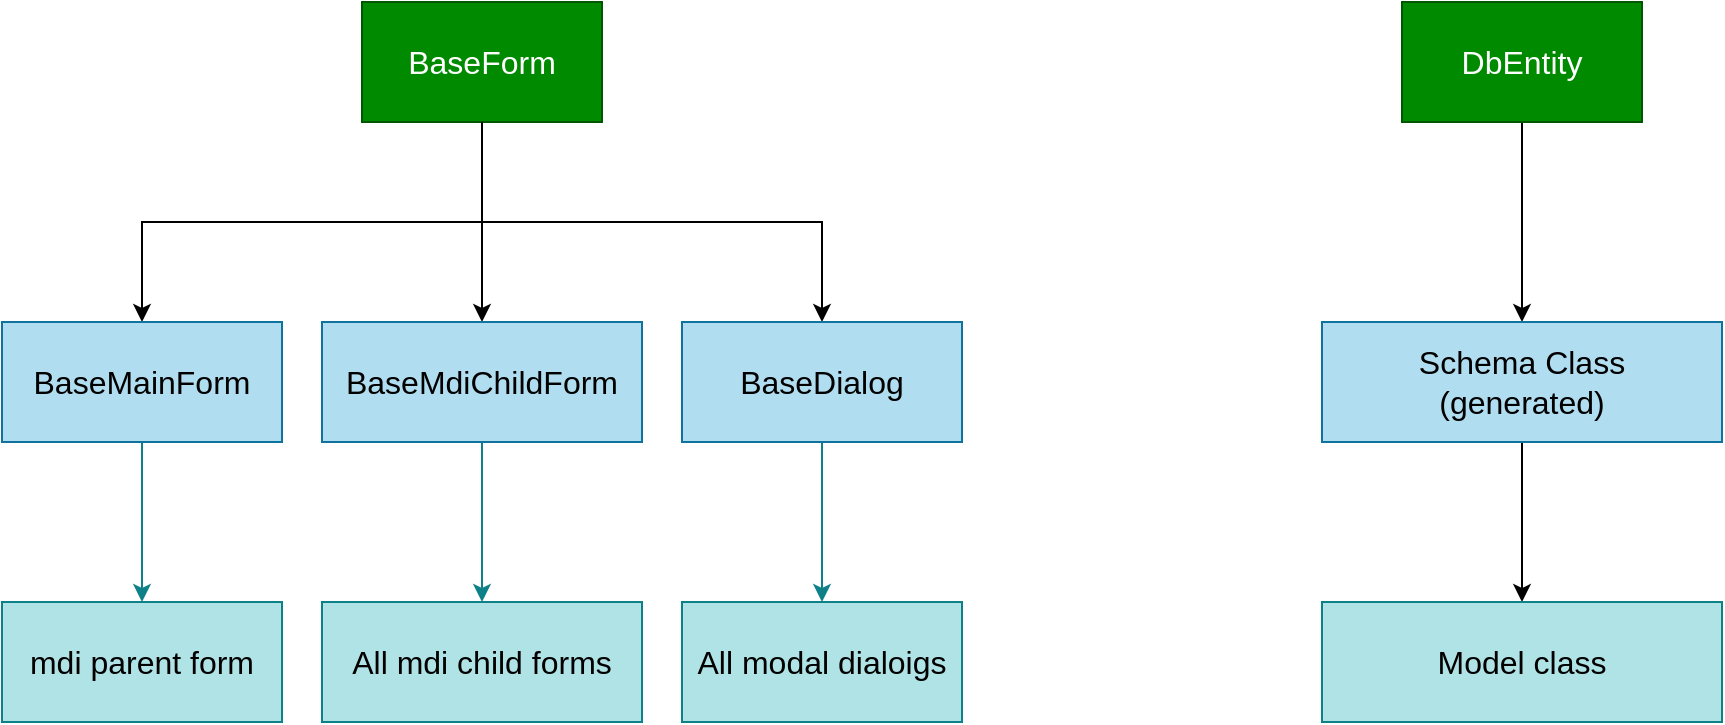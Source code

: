 <mxfile version="21.3.7" type="device">
  <diagram name="Seite-1" id="89KPeHbrgemBBYLAuBkS">
    <mxGraphModel dx="1668" dy="974" grid="1" gridSize="10" guides="1" tooltips="1" connect="1" arrows="1" fold="1" page="1" pageScale="1" pageWidth="1100" pageHeight="850" math="0" shadow="0">
      <root>
        <mxCell id="0" />
        <mxCell id="1" parent="0" />
        <mxCell id="ybO25pjBKPWHzUrDpzSZ-5" value="" style="edgeStyle=orthogonalEdgeStyle;rounded=0;orthogonalLoop=1;jettySize=auto;html=1;exitX=0.5;exitY=1;exitDx=0;exitDy=0;fontSize=16;" edge="1" parent="1" source="ybO25pjBKPWHzUrDpzSZ-1" target="ybO25pjBKPWHzUrDpzSZ-3">
          <mxGeometry relative="1" as="geometry" />
        </mxCell>
        <mxCell id="ybO25pjBKPWHzUrDpzSZ-8" value="" style="edgeStyle=orthogonalEdgeStyle;rounded=0;orthogonalLoop=1;jettySize=auto;html=1;entryX=0.5;entryY=0;entryDx=0;entryDy=0;fontSize=16;" edge="1" parent="1" source="ybO25pjBKPWHzUrDpzSZ-1" target="ybO25pjBKPWHzUrDpzSZ-6">
          <mxGeometry relative="1" as="geometry">
            <mxPoint x="280" y="150" as="targetPoint" />
          </mxGeometry>
        </mxCell>
        <mxCell id="ybO25pjBKPWHzUrDpzSZ-1" value="BaseForm" style="rounded=0;whiteSpace=wrap;html=1;fillColor=#008a00;fontColor=#ffffff;strokeColor=#005700;fontSize=16;" vertex="1" parent="1">
          <mxGeometry x="240" y="120" width="120" height="60" as="geometry" />
        </mxCell>
        <mxCell id="ybO25pjBKPWHzUrDpzSZ-20" value="" style="edgeStyle=orthogonalEdgeStyle;rounded=0;orthogonalLoop=1;jettySize=auto;html=1;fontSize=16;fillColor=#b0e3e6;strokeColor=#0e8088;" edge="1" parent="1" source="ybO25pjBKPWHzUrDpzSZ-3" target="ybO25pjBKPWHzUrDpzSZ-19">
          <mxGeometry relative="1" as="geometry" />
        </mxCell>
        <mxCell id="ybO25pjBKPWHzUrDpzSZ-3" value="BaseMainForm" style="rounded=0;whiteSpace=wrap;html=1;fontSize=16;fillColor=#b1ddf0;strokeColor=#10739e;" vertex="1" parent="1">
          <mxGeometry x="60" y="280" width="140" height="60" as="geometry" />
        </mxCell>
        <mxCell id="ybO25pjBKPWHzUrDpzSZ-22" value="" style="edgeStyle=orthogonalEdgeStyle;rounded=0;orthogonalLoop=1;jettySize=auto;html=1;fontSize=16;fillColor=#b0e3e6;strokeColor=#0e8088;" edge="1" parent="1" source="ybO25pjBKPWHzUrDpzSZ-6" target="ybO25pjBKPWHzUrDpzSZ-21">
          <mxGeometry relative="1" as="geometry" />
        </mxCell>
        <mxCell id="ybO25pjBKPWHzUrDpzSZ-6" value="BaseMdiChildForm" style="rounded=0;whiteSpace=wrap;html=1;fontSize=16;fillColor=#b1ddf0;strokeColor=#10739e;" vertex="1" parent="1">
          <mxGeometry x="220" y="280" width="160" height="60" as="geometry" />
        </mxCell>
        <mxCell id="ybO25pjBKPWHzUrDpzSZ-12" value="" style="edgeStyle=orthogonalEdgeStyle;rounded=0;orthogonalLoop=1;jettySize=auto;html=1;entryX=0.5;entryY=0;entryDx=0;entryDy=0;exitX=0.5;exitY=1;exitDx=0;exitDy=0;fontSize=16;" edge="1" parent="1" target="ybO25pjBKPWHzUrDpzSZ-13" source="ybO25pjBKPWHzUrDpzSZ-1">
          <mxGeometry relative="1" as="geometry">
            <mxPoint x="360" y="150" as="sourcePoint" />
            <mxPoint x="440" y="150" as="targetPoint" />
          </mxGeometry>
        </mxCell>
        <mxCell id="ybO25pjBKPWHzUrDpzSZ-24" value="" style="edgeStyle=orthogonalEdgeStyle;rounded=0;orthogonalLoop=1;jettySize=auto;html=1;fontSize=16;fillColor=#b0e3e6;strokeColor=#0e8088;" edge="1" parent="1" source="ybO25pjBKPWHzUrDpzSZ-13" target="ybO25pjBKPWHzUrDpzSZ-23">
          <mxGeometry relative="1" as="geometry" />
        </mxCell>
        <mxCell id="ybO25pjBKPWHzUrDpzSZ-13" value="BaseDialog" style="rounded=0;whiteSpace=wrap;html=1;fontSize=16;fillColor=#b1ddf0;strokeColor=#10739e;" vertex="1" parent="1">
          <mxGeometry x="400" y="280" width="140" height="60" as="geometry" />
        </mxCell>
        <mxCell id="ybO25pjBKPWHzUrDpzSZ-16" value="" style="edgeStyle=orthogonalEdgeStyle;rounded=0;orthogonalLoop=1;jettySize=auto;html=1;fontSize=16;" edge="1" parent="1" source="ybO25pjBKPWHzUrDpzSZ-14" target="ybO25pjBKPWHzUrDpzSZ-15">
          <mxGeometry relative="1" as="geometry" />
        </mxCell>
        <mxCell id="ybO25pjBKPWHzUrDpzSZ-14" value="DbEntity" style="rounded=0;whiteSpace=wrap;html=1;fillColor=#008a00;fontColor=#ffffff;strokeColor=#005700;fontSize=16;" vertex="1" parent="1">
          <mxGeometry x="760" y="120" width="120" height="60" as="geometry" />
        </mxCell>
        <mxCell id="ybO25pjBKPWHzUrDpzSZ-18" value="" style="edgeStyle=orthogonalEdgeStyle;rounded=0;orthogonalLoop=1;jettySize=auto;html=1;fontSize=16;" edge="1" parent="1" source="ybO25pjBKPWHzUrDpzSZ-15" target="ybO25pjBKPWHzUrDpzSZ-17">
          <mxGeometry relative="1" as="geometry" />
        </mxCell>
        <mxCell id="ybO25pjBKPWHzUrDpzSZ-15" value="Schema Class&lt;br style=&quot;font-size: 16px;&quot;&gt;(generated)" style="rounded=0;whiteSpace=wrap;html=1;fontSize=16;fillColor=#b1ddf0;strokeColor=#10739e;" vertex="1" parent="1">
          <mxGeometry x="720" y="280" width="200" height="60" as="geometry" />
        </mxCell>
        <mxCell id="ybO25pjBKPWHzUrDpzSZ-17" value="Model class" style="rounded=0;whiteSpace=wrap;html=1;fontSize=16;fillColor=#b0e3e6;strokeColor=#0e8088;" vertex="1" parent="1">
          <mxGeometry x="720" y="420" width="200" height="60" as="geometry" />
        </mxCell>
        <mxCell id="ybO25pjBKPWHzUrDpzSZ-19" value="mdi parent form" style="rounded=0;whiteSpace=wrap;html=1;fontSize=16;fillColor=#b0e3e6;strokeColor=#0e8088;" vertex="1" parent="1">
          <mxGeometry x="60" y="420" width="140" height="60" as="geometry" />
        </mxCell>
        <mxCell id="ybO25pjBKPWHzUrDpzSZ-21" value="All mdi child forms" style="rounded=0;whiteSpace=wrap;html=1;fontSize=16;fillColor=#b0e3e6;strokeColor=#0e8088;" vertex="1" parent="1">
          <mxGeometry x="220" y="420" width="160" height="60" as="geometry" />
        </mxCell>
        <mxCell id="ybO25pjBKPWHzUrDpzSZ-23" value="All modal dialoigs" style="rounded=0;whiteSpace=wrap;html=1;fontSize=16;fillColor=#b0e3e6;strokeColor=#0e8088;" vertex="1" parent="1">
          <mxGeometry x="400" y="420" width="140" height="60" as="geometry" />
        </mxCell>
      </root>
    </mxGraphModel>
  </diagram>
</mxfile>
